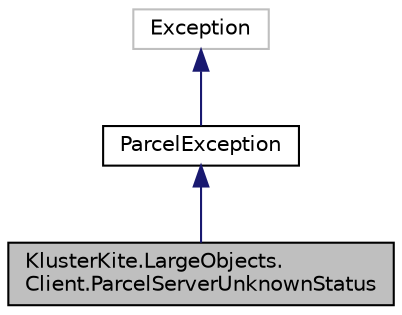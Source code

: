 digraph "KlusterKite.LargeObjects.Client.ParcelServerUnknownStatus"
{
  edge [fontname="Helvetica",fontsize="10",labelfontname="Helvetica",labelfontsize="10"];
  node [fontname="Helvetica",fontsize="10",shape=record];
  Node3 [label="KlusterKite.LargeObjects.\lClient.ParcelServerUnknownStatus",height=0.2,width=0.4,color="black", fillcolor="grey75", style="filled", fontcolor="black"];
  Node4 -> Node3 [dir="back",color="midnightblue",fontsize="10",style="solid",fontname="Helvetica"];
  Node4 [label="ParcelException",height=0.2,width=0.4,color="black", fillcolor="white", style="filled",URL="$class_kluster_kite_1_1_large_objects_1_1_client_1_1_parcel_exception.html",tooltip="Exception that is thrown in parcel send / receive process "];
  Node5 -> Node4 [dir="back",color="midnightblue",fontsize="10",style="solid",fontname="Helvetica"];
  Node5 [label="Exception",height=0.2,width=0.4,color="grey75", fillcolor="white", style="filled"];
}
